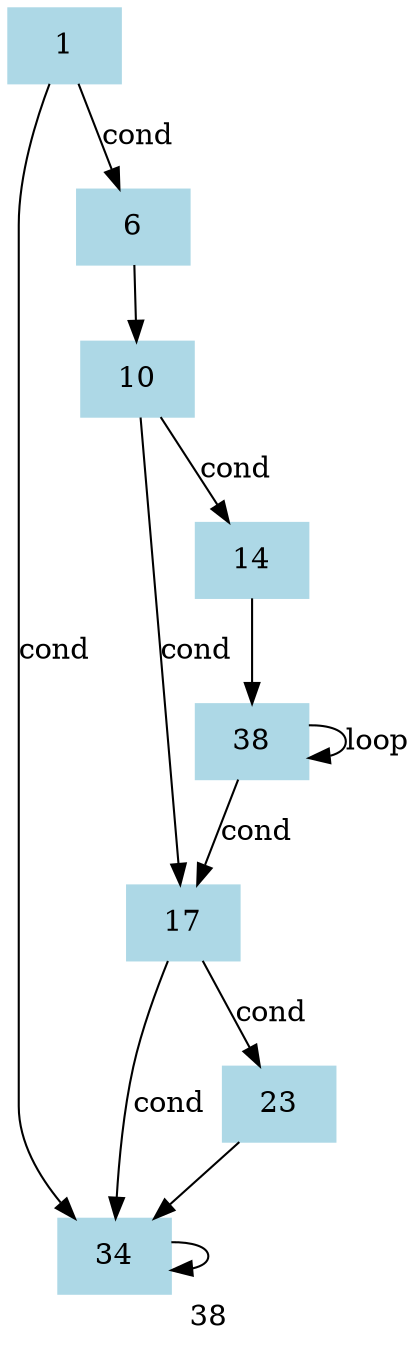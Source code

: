 digraph CFG {
    node[shape=box, style=filled, color=lightblue];
    
    label="1";
    label="6";
    label="10";
    label="14";
    label="17";
    label="23";
    label="34";
    label="38";
    
    "1" -> "34" [label="cond"];
    "1" -> "6" [label="cond"];
    
    "6" -> "10";
    
    "10" -> "17" [label="cond"];
    "10" -> "14" [label="cond"];
    
    "14" -> "38";
    
    "38" -> "38" [label="loop"];
    "38" -> "17" [label="cond"];
    
    "17" -> "34" [label="cond"];
    "17" -> "23" [label="cond"];
    
    "23" -> "34";
    
    "34" -> "34";
}